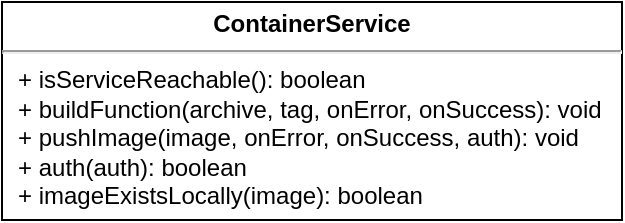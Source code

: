 <mxfile version="21.5.2" type="device">
  <diagram name="Page-1" id="Ew3i9seJlT1-r0nDV_Yh">
    <mxGraphModel dx="707" dy="410" grid="1" gridSize="10" guides="1" tooltips="1" connect="1" arrows="1" fold="1" page="1" pageScale="1" pageWidth="827" pageHeight="1169" math="0" shadow="0">
      <root>
        <mxCell id="0" />
        <mxCell id="1" parent="0" />
        <mxCell id="TmMbhVR8XNd-eONQprNY-1" value="&lt;p style=&quot;margin: 4px 0px 0px; text-align: center;&quot;&gt;&lt;b&gt;ContainerService&lt;/b&gt;&lt;/p&gt;&lt;hr&gt;&lt;p style=&quot;margin:0px;margin-left:8px;&quot;&gt;+ isServiceReachable(): boolean&lt;br&gt;+ buildFunction(archive, tag, onError, onSuccess): void&lt;br&gt;+ pushImage(image, onError, onSuccess, auth): void&lt;/p&gt;&lt;p style=&quot;margin:0px;margin-left:8px;&quot;&gt;+ auth(auth): boolean&lt;/p&gt;&lt;p style=&quot;margin:0px;margin-left:8px;&quot;&gt;+ imageExistsLocally(image): boolean&lt;/p&gt;" style="verticalAlign=top;align=left;overflow=fill;fontSize=12;fontFamily=Helvetica;html=1;whiteSpace=wrap;" vertex="1" parent="1">
          <mxGeometry x="330" y="241" width="310" height="109" as="geometry" />
        </mxCell>
      </root>
    </mxGraphModel>
  </diagram>
</mxfile>
